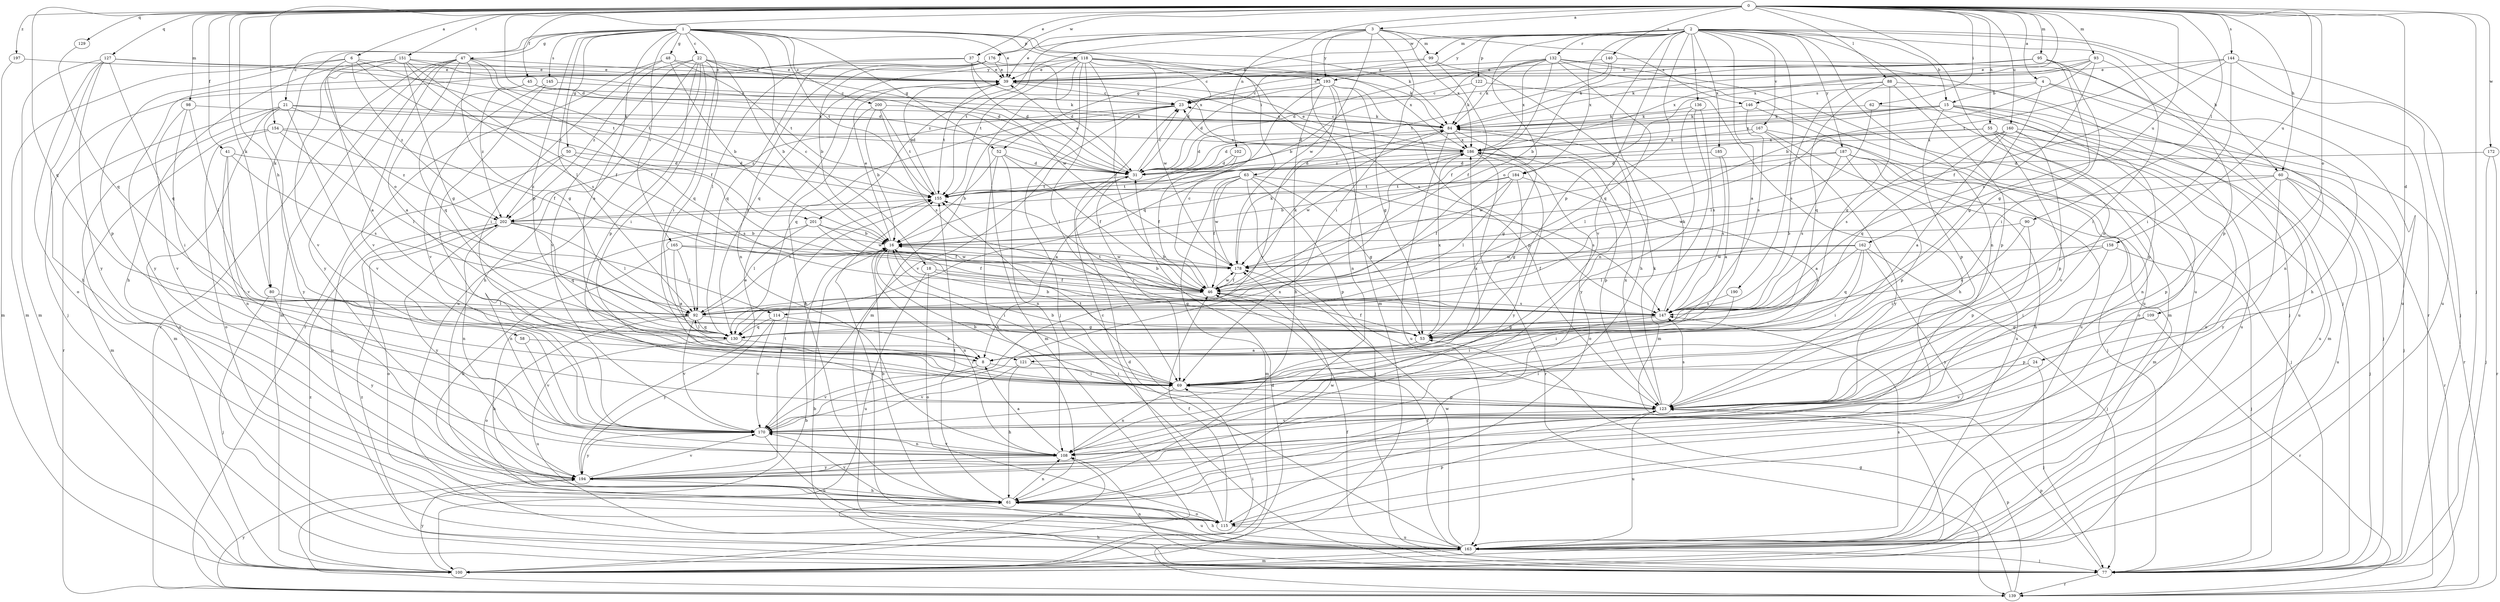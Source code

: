 strict digraph  {
0;
1;
2;
3;
4;
6;
8;
15;
16;
18;
21;
22;
23;
24;
31;
37;
39;
41;
45;
46;
47;
48;
50;
52;
53;
55;
58;
60;
61;
62;
63;
69;
77;
80;
84;
88;
90;
92;
93;
95;
98;
99;
100;
102;
108;
109;
114;
115;
118;
121;
122;
123;
127;
129;
130;
132;
136;
139;
140;
144;
145;
146;
147;
151;
154;
155;
158;
160;
162;
163;
165;
167;
170;
172;
176;
178;
184;
185;
186;
187;
190;
193;
194;
197;
200;
201;
202;
0 -> 3  [label=a];
0 -> 4  [label=a];
0 -> 6  [label=a];
0 -> 24  [label=d];
0 -> 31  [label=d];
0 -> 37  [label=e];
0 -> 41  [label=f];
0 -> 45  [label=f];
0 -> 55  [label=h];
0 -> 58  [label=h];
0 -> 60  [label=h];
0 -> 62  [label=i];
0 -> 77  [label=j];
0 -> 80  [label=k];
0 -> 88  [label=l];
0 -> 90  [label=l];
0 -> 93  [label=m];
0 -> 95  [label=m];
0 -> 98  [label=m];
0 -> 102  [label=n];
0 -> 108  [label=n];
0 -> 109  [label=o];
0 -> 127  [label=q];
0 -> 129  [label=q];
0 -> 130  [label=q];
0 -> 140  [label=s];
0 -> 144  [label=s];
0 -> 151  [label=t];
0 -> 154  [label=t];
0 -> 158  [label=u];
0 -> 160  [label=u];
0 -> 162  [label=u];
0 -> 172  [label=w];
0 -> 176  [label=w];
0 -> 184  [label=x];
0 -> 197  [label=z];
1 -> 8  [label=a];
1 -> 18  [label=c];
1 -> 21  [label=c];
1 -> 22  [label=c];
1 -> 39  [label=e];
1 -> 47  [label=g];
1 -> 48  [label=g];
1 -> 50  [label=g];
1 -> 52  [label=g];
1 -> 63  [label=i];
1 -> 69  [label=i];
1 -> 80  [label=k];
1 -> 84  [label=k];
1 -> 92  [label=l];
1 -> 118  [label=p];
1 -> 121  [label=p];
1 -> 145  [label=s];
1 -> 155  [label=t];
1 -> 165  [label=v];
1 -> 200  [label=z];
2 -> 8  [label=a];
2 -> 15  [label=b];
2 -> 52  [label=g];
2 -> 60  [label=h];
2 -> 61  [label=h];
2 -> 77  [label=j];
2 -> 99  [label=m];
2 -> 108  [label=n];
2 -> 114  [label=o];
2 -> 121  [label=p];
2 -> 122  [label=p];
2 -> 132  [label=r];
2 -> 136  [label=r];
2 -> 139  [label=r];
2 -> 163  [label=u];
2 -> 167  [label=v];
2 -> 170  [label=v];
2 -> 176  [label=w];
2 -> 184  [label=x];
2 -> 185  [label=x];
2 -> 187  [label=y];
2 -> 190  [label=y];
2 -> 193  [label=y];
3 -> 39  [label=e];
3 -> 69  [label=i];
3 -> 99  [label=m];
3 -> 100  [label=m];
3 -> 146  [label=s];
3 -> 155  [label=t];
3 -> 178  [label=w];
3 -> 186  [label=x];
3 -> 193  [label=y];
3 -> 201  [label=z];
4 -> 15  [label=b];
4 -> 53  [label=g];
4 -> 61  [label=h];
4 -> 108  [label=n];
4 -> 146  [label=s];
6 -> 100  [label=m];
6 -> 114  [label=o];
6 -> 123  [label=p];
6 -> 155  [label=t];
6 -> 193  [label=y];
6 -> 201  [label=z];
6 -> 202  [label=z];
8 -> 69  [label=i];
8 -> 170  [label=v];
15 -> 31  [label=d];
15 -> 77  [label=j];
15 -> 84  [label=k];
15 -> 100  [label=m];
15 -> 115  [label=o];
15 -> 123  [label=p];
15 -> 163  [label=u];
15 -> 186  [label=x];
15 -> 202  [label=z];
16 -> 39  [label=e];
16 -> 69  [label=i];
16 -> 108  [label=n];
16 -> 178  [label=w];
18 -> 46  [label=f];
18 -> 53  [label=g];
18 -> 115  [label=o];
18 -> 163  [label=u];
21 -> 31  [label=d];
21 -> 46  [label=f];
21 -> 84  [label=k];
21 -> 100  [label=m];
21 -> 139  [label=r];
21 -> 163  [label=u];
21 -> 170  [label=v];
21 -> 194  [label=y];
22 -> 16  [label=b];
22 -> 39  [label=e];
22 -> 61  [label=h];
22 -> 69  [label=i];
22 -> 123  [label=p];
22 -> 130  [label=q];
22 -> 163  [label=u];
22 -> 170  [label=v];
22 -> 178  [label=w];
22 -> 202  [label=z];
23 -> 84  [label=k];
23 -> 100  [label=m];
23 -> 130  [label=q];
23 -> 170  [label=v];
23 -> 202  [label=z];
24 -> 69  [label=i];
24 -> 77  [label=j];
24 -> 170  [label=v];
31 -> 23  [label=c];
31 -> 39  [label=e];
31 -> 69  [label=i];
31 -> 155  [label=t];
37 -> 31  [label=d];
37 -> 39  [label=e];
37 -> 77  [label=j];
37 -> 84  [label=k];
37 -> 186  [label=x];
37 -> 194  [label=y];
39 -> 23  [label=c];
39 -> 155  [label=t];
39 -> 186  [label=x];
41 -> 31  [label=d];
41 -> 108  [label=n];
41 -> 147  [label=s];
41 -> 170  [label=v];
45 -> 23  [label=c];
45 -> 84  [label=k];
45 -> 130  [label=q];
45 -> 202  [label=z];
46 -> 16  [label=b];
46 -> 23  [label=c];
46 -> 84  [label=k];
46 -> 92  [label=l];
46 -> 147  [label=s];
46 -> 178  [label=w];
47 -> 8  [label=a];
47 -> 39  [label=e];
47 -> 46  [label=f];
47 -> 53  [label=g];
47 -> 100  [label=m];
47 -> 139  [label=r];
47 -> 155  [label=t];
47 -> 170  [label=v];
47 -> 194  [label=y];
48 -> 16  [label=b];
48 -> 39  [label=e];
48 -> 69  [label=i];
48 -> 139  [label=r];
48 -> 155  [label=t];
50 -> 31  [label=d];
50 -> 147  [label=s];
50 -> 163  [label=u];
50 -> 202  [label=z];
52 -> 16  [label=b];
52 -> 31  [label=d];
52 -> 46  [label=f];
52 -> 61  [label=h];
52 -> 108  [label=n];
53 -> 8  [label=a];
53 -> 16  [label=b];
53 -> 46  [label=f];
53 -> 186  [label=x];
55 -> 77  [label=j];
55 -> 92  [label=l];
55 -> 108  [label=n];
55 -> 115  [label=o];
55 -> 170  [label=v];
55 -> 186  [label=x];
58 -> 8  [label=a];
58 -> 170  [label=v];
60 -> 77  [label=j];
60 -> 123  [label=p];
60 -> 139  [label=r];
60 -> 155  [label=t];
60 -> 163  [label=u];
60 -> 178  [label=w];
60 -> 194  [label=y];
61 -> 16  [label=b];
61 -> 108  [label=n];
61 -> 115  [label=o];
61 -> 155  [label=t];
61 -> 163  [label=u];
61 -> 170  [label=v];
61 -> 178  [label=w];
62 -> 84  [label=k];
62 -> 92  [label=l];
62 -> 123  [label=p];
63 -> 46  [label=f];
63 -> 53  [label=g];
63 -> 77  [label=j];
63 -> 100  [label=m];
63 -> 123  [label=p];
63 -> 147  [label=s];
63 -> 155  [label=t];
63 -> 178  [label=w];
69 -> 16  [label=b];
69 -> 108  [label=n];
69 -> 123  [label=p];
69 -> 186  [label=x];
77 -> 16  [label=b];
77 -> 46  [label=f];
77 -> 61  [label=h];
77 -> 108  [label=n];
77 -> 123  [label=p];
77 -> 139  [label=r];
77 -> 202  [label=z];
80 -> 77  [label=j];
80 -> 92  [label=l];
80 -> 194  [label=y];
84 -> 23  [label=c];
84 -> 31  [label=d];
84 -> 53  [label=g];
84 -> 163  [label=u];
84 -> 186  [label=x];
88 -> 23  [label=c];
88 -> 53  [label=g];
88 -> 123  [label=p];
88 -> 130  [label=q];
88 -> 147  [label=s];
88 -> 163  [label=u];
90 -> 16  [label=b];
90 -> 69  [label=i];
90 -> 123  [label=p];
92 -> 53  [label=g];
92 -> 61  [label=h];
92 -> 115  [label=o];
92 -> 130  [label=q];
92 -> 155  [label=t];
92 -> 170  [label=v];
93 -> 16  [label=b];
93 -> 39  [label=e];
93 -> 69  [label=i];
93 -> 84  [label=k];
93 -> 147  [label=s];
93 -> 186  [label=x];
95 -> 23  [label=c];
95 -> 39  [label=e];
95 -> 53  [label=g];
95 -> 69  [label=i];
95 -> 84  [label=k];
95 -> 123  [label=p];
98 -> 69  [label=i];
98 -> 84  [label=k];
98 -> 92  [label=l];
98 -> 170  [label=v];
99 -> 31  [label=d];
99 -> 39  [label=e];
99 -> 46  [label=f];
99 -> 108  [label=n];
100 -> 69  [label=i];
100 -> 194  [label=y];
100 -> 202  [label=z];
102 -> 8  [label=a];
102 -> 31  [label=d];
102 -> 46  [label=f];
108 -> 8  [label=a];
108 -> 100  [label=m];
108 -> 170  [label=v];
108 -> 194  [label=y];
109 -> 53  [label=g];
109 -> 123  [label=p];
109 -> 139  [label=r];
114 -> 8  [label=a];
114 -> 130  [label=q];
114 -> 170  [label=v];
114 -> 194  [label=y];
115 -> 23  [label=c];
115 -> 46  [label=f];
115 -> 123  [label=p];
115 -> 163  [label=u];
118 -> 23  [label=c];
118 -> 39  [label=e];
118 -> 46  [label=f];
118 -> 69  [label=i];
118 -> 77  [label=j];
118 -> 100  [label=m];
118 -> 130  [label=q];
118 -> 147  [label=s];
118 -> 155  [label=t];
118 -> 178  [label=w];
118 -> 186  [label=x];
121 -> 61  [label=h];
121 -> 69  [label=i];
121 -> 170  [label=v];
122 -> 23  [label=c];
122 -> 61  [label=h];
122 -> 84  [label=k];
123 -> 16  [label=b];
123 -> 84  [label=k];
123 -> 147  [label=s];
123 -> 155  [label=t];
123 -> 163  [label=u];
123 -> 170  [label=v];
123 -> 186  [label=x];
127 -> 31  [label=d];
127 -> 39  [label=e];
127 -> 61  [label=h];
127 -> 100  [label=m];
127 -> 115  [label=o];
127 -> 130  [label=q];
127 -> 194  [label=y];
129 -> 130  [label=q];
130 -> 69  [label=i];
130 -> 92  [label=l];
130 -> 163  [label=u];
132 -> 16  [label=b];
132 -> 31  [label=d];
132 -> 39  [label=e];
132 -> 46  [label=f];
132 -> 77  [label=j];
132 -> 84  [label=k];
132 -> 100  [label=m];
132 -> 130  [label=q];
132 -> 163  [label=u];
132 -> 186  [label=x];
136 -> 84  [label=k];
136 -> 100  [label=m];
136 -> 147  [label=s];
136 -> 194  [label=y];
139 -> 16  [label=b];
139 -> 31  [label=d];
139 -> 53  [label=g];
139 -> 123  [label=p];
139 -> 194  [label=y];
140 -> 16  [label=b];
140 -> 39  [label=e];
140 -> 155  [label=t];
140 -> 163  [label=u];
144 -> 39  [label=e];
144 -> 46  [label=f];
144 -> 69  [label=i];
144 -> 77  [label=j];
144 -> 155  [label=t];
144 -> 163  [label=u];
145 -> 23  [label=c];
145 -> 69  [label=i];
145 -> 170  [label=v];
146 -> 84  [label=k];
146 -> 147  [label=s];
146 -> 163  [label=u];
147 -> 53  [label=g];
147 -> 69  [label=i];
147 -> 84  [label=k];
147 -> 155  [label=t];
151 -> 8  [label=a];
151 -> 31  [label=d];
151 -> 39  [label=e];
151 -> 46  [label=f];
151 -> 53  [label=g];
151 -> 61  [label=h];
151 -> 147  [label=s];
151 -> 170  [label=v];
154 -> 92  [label=l];
154 -> 100  [label=m];
154 -> 115  [label=o];
154 -> 186  [label=x];
154 -> 202  [label=z];
155 -> 39  [label=e];
155 -> 202  [label=z];
158 -> 69  [label=i];
158 -> 77  [label=j];
158 -> 147  [label=s];
158 -> 178  [label=w];
160 -> 8  [label=a];
160 -> 123  [label=p];
160 -> 130  [label=q];
160 -> 139  [label=r];
160 -> 147  [label=s];
160 -> 163  [label=u];
160 -> 186  [label=x];
162 -> 46  [label=f];
162 -> 69  [label=i];
162 -> 77  [label=j];
162 -> 92  [label=l];
162 -> 130  [label=q];
162 -> 147  [label=s];
162 -> 178  [label=w];
162 -> 194  [label=y];
163 -> 31  [label=d];
163 -> 46  [label=f];
163 -> 61  [label=h];
163 -> 77  [label=j];
163 -> 100  [label=m];
163 -> 147  [label=s];
163 -> 155  [label=t];
163 -> 178  [label=w];
165 -> 8  [label=a];
165 -> 46  [label=f];
165 -> 61  [label=h];
165 -> 92  [label=l];
165 -> 178  [label=w];
167 -> 31  [label=d];
167 -> 77  [label=j];
167 -> 163  [label=u];
167 -> 186  [label=x];
167 -> 194  [label=y];
170 -> 108  [label=n];
170 -> 163  [label=u];
170 -> 186  [label=x];
170 -> 194  [label=y];
172 -> 31  [label=d];
172 -> 77  [label=j];
172 -> 139  [label=r];
176 -> 16  [label=b];
176 -> 31  [label=d];
176 -> 39  [label=e];
176 -> 92  [label=l];
176 -> 108  [label=n];
176 -> 130  [label=q];
178 -> 16  [label=b];
178 -> 46  [label=f];
178 -> 84  [label=k];
184 -> 8  [label=a];
184 -> 16  [label=b];
184 -> 46  [label=f];
184 -> 53  [label=g];
184 -> 92  [label=l];
184 -> 155  [label=t];
185 -> 8  [label=a];
185 -> 31  [label=d];
185 -> 147  [label=s];
186 -> 31  [label=d];
186 -> 39  [label=e];
186 -> 115  [label=o];
186 -> 123  [label=p];
186 -> 139  [label=r];
186 -> 178  [label=w];
186 -> 194  [label=y];
187 -> 31  [label=d];
187 -> 61  [label=h];
187 -> 77  [label=j];
187 -> 100  [label=m];
187 -> 123  [label=p];
187 -> 147  [label=s];
187 -> 178  [label=w];
190 -> 69  [label=i];
190 -> 147  [label=s];
193 -> 23  [label=c];
193 -> 31  [label=d];
193 -> 53  [label=g];
193 -> 61  [label=h];
193 -> 108  [label=n];
193 -> 123  [label=p];
193 -> 130  [label=q];
193 -> 170  [label=v];
194 -> 39  [label=e];
194 -> 61  [label=h];
194 -> 155  [label=t];
194 -> 170  [label=v];
197 -> 39  [label=e];
197 -> 100  [label=m];
200 -> 16  [label=b];
200 -> 61  [label=h];
200 -> 84  [label=k];
200 -> 147  [label=s];
200 -> 155  [label=t];
201 -> 16  [label=b];
201 -> 46  [label=f];
201 -> 92  [label=l];
201 -> 108  [label=n];
201 -> 178  [label=w];
202 -> 16  [label=b];
202 -> 92  [label=l];
202 -> 108  [label=n];
202 -> 115  [label=o];
202 -> 130  [label=q];
202 -> 194  [label=y];
}
